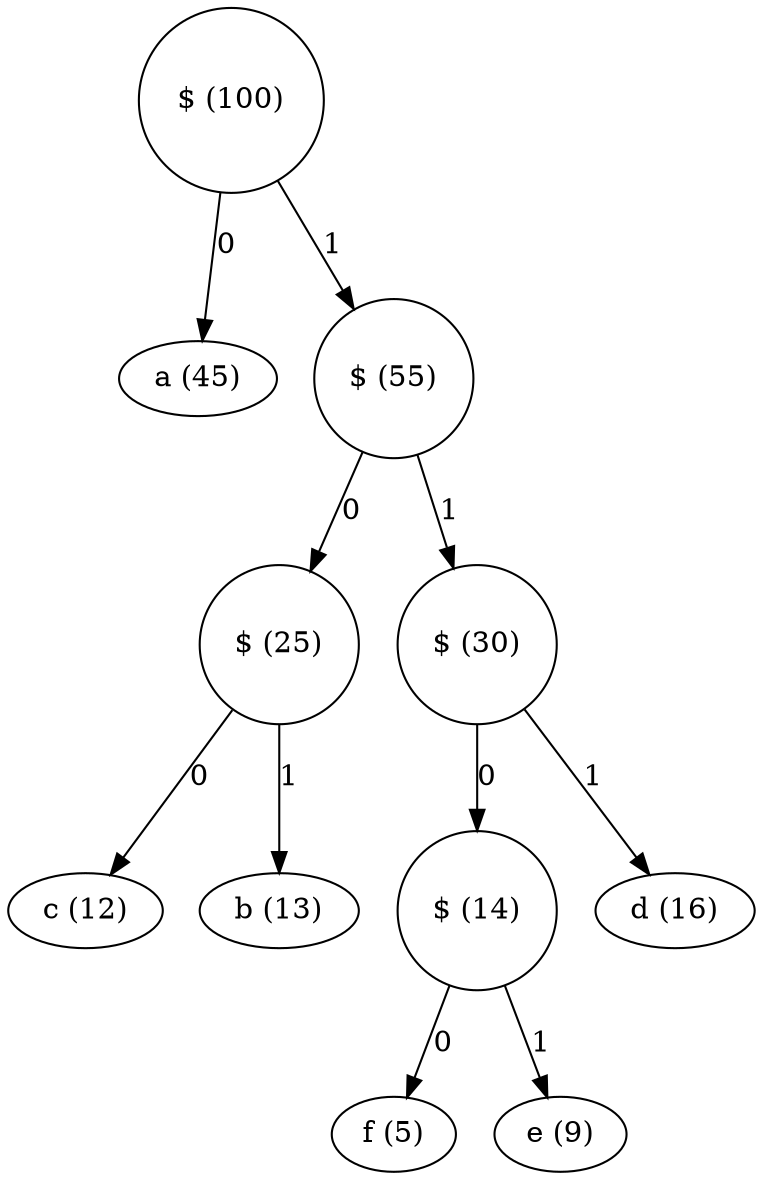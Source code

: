 digraph ArbolHuffman {
  "$ (100)" [shape=circle];
  "$ (100)" -> "a (45)" [label="0"];
  "a (45)";
  "$ (100)" -> "$ (55)" [label="1"];
  "$ (55)" [shape=circle];
  "$ (55)" -> "$ (25)" [label="0"];
  "$ (25)" [shape=circle];
  "$ (25)" -> "c (12)" [label="0"];
  "c (12)";
  "$ (25)" -> "b (13)" [label="1"];
  "b (13)";
  "$ (55)" -> "$ (30)" [label="1"];
  "$ (30)" [shape=circle];
  "$ (30)" -> "$ (14)" [label="0"];
  "$ (14)" [shape=circle];
  "$ (14)" -> "f (5)" [label="0"];
  "f (5)";
  "$ (14)" -> "e (9)" [label="1"];
  "e (9)";
  "$ (30)" -> "d (16)" [label="1"];
  "d (16)";
}
